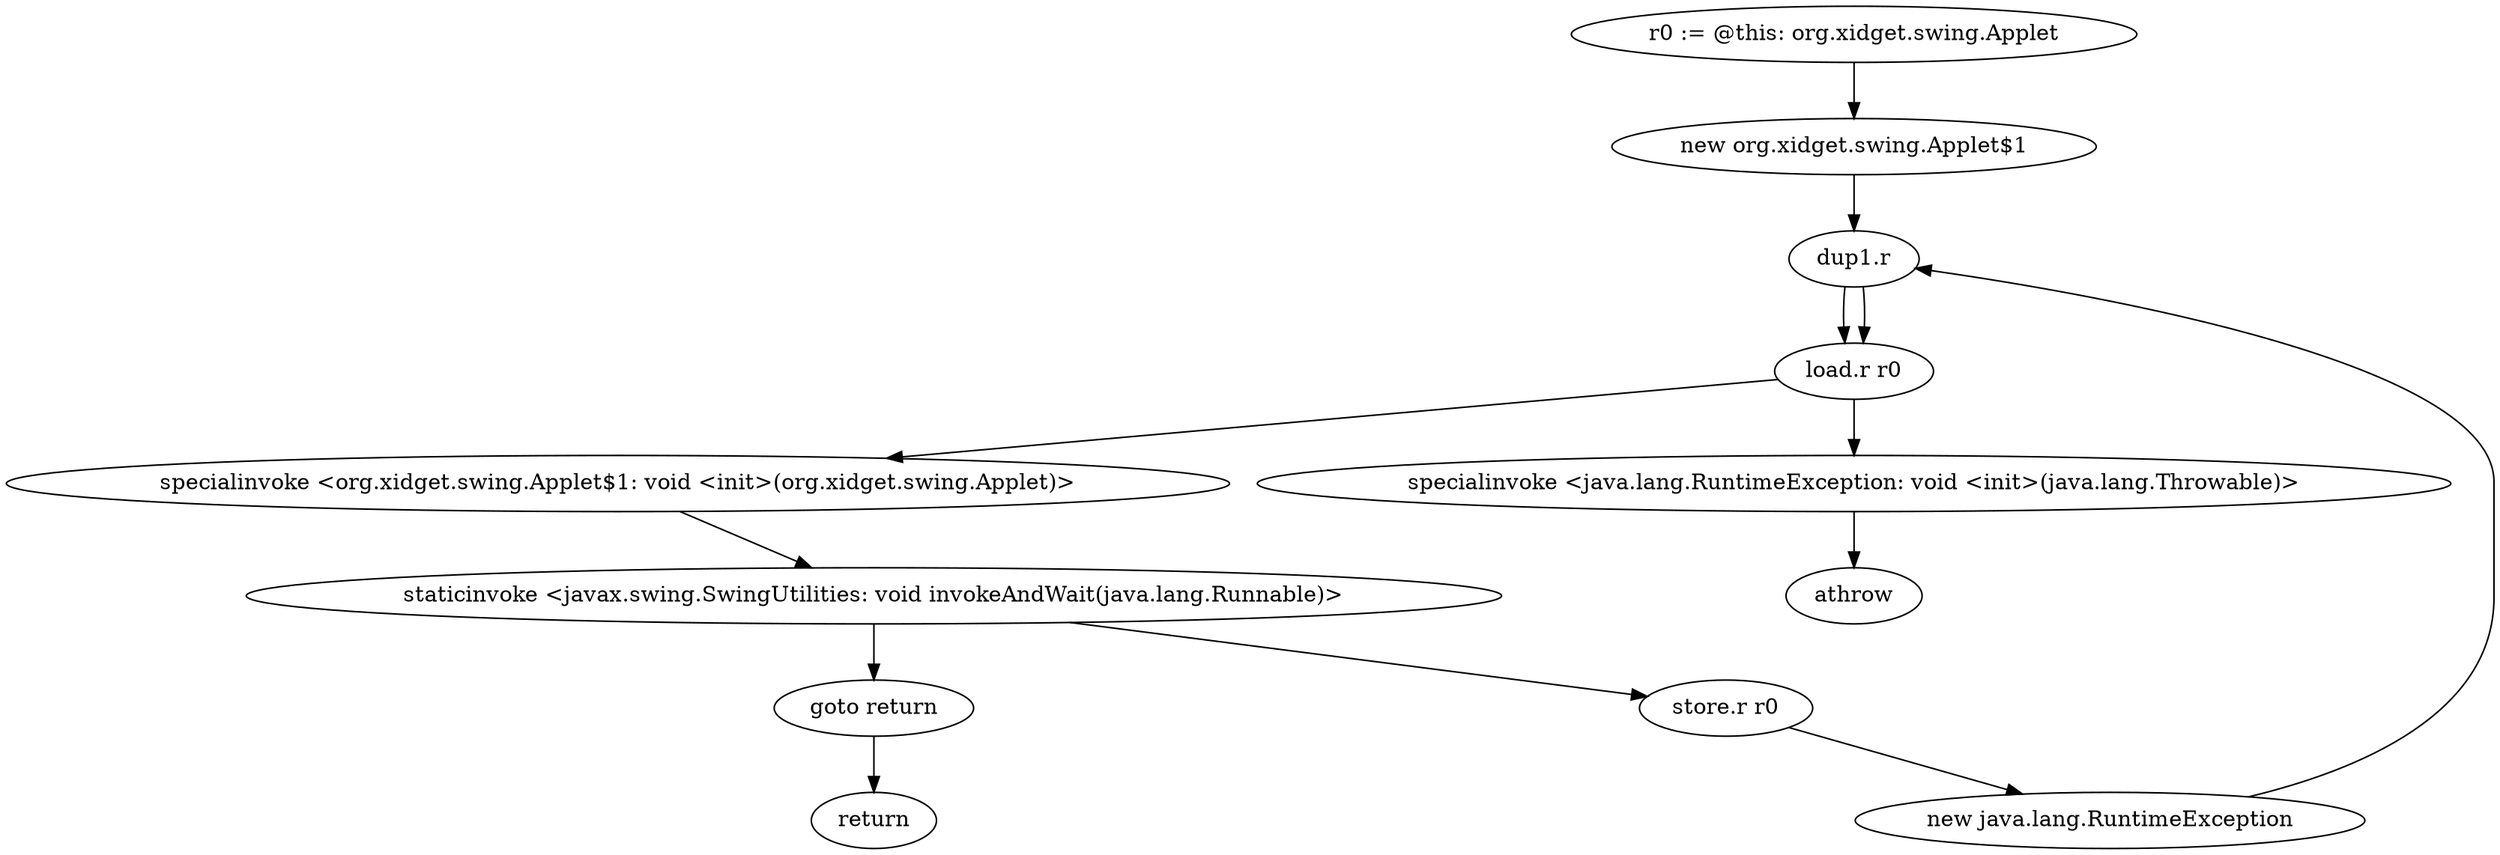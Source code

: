 digraph "" {
    "r0 := @this: org.xidget.swing.Applet"
    "new org.xidget.swing.Applet$1"
    "r0 := @this: org.xidget.swing.Applet"->"new org.xidget.swing.Applet$1";
    "dup1.r"
    "new org.xidget.swing.Applet$1"->"dup1.r";
    "load.r r0"
    "dup1.r"->"load.r r0";
    "specialinvoke <org.xidget.swing.Applet$1: void <init>(org.xidget.swing.Applet)>"
    "load.r r0"->"specialinvoke <org.xidget.swing.Applet$1: void <init>(org.xidget.swing.Applet)>";
    "staticinvoke <javax.swing.SwingUtilities: void invokeAndWait(java.lang.Runnable)>"
    "specialinvoke <org.xidget.swing.Applet$1: void <init>(org.xidget.swing.Applet)>"->"staticinvoke <javax.swing.SwingUtilities: void invokeAndWait(java.lang.Runnable)>";
    "goto return"
    "staticinvoke <javax.swing.SwingUtilities: void invokeAndWait(java.lang.Runnable)>"->"goto return";
    "return"
    "goto return"->"return";
    "store.r r0"
    "staticinvoke <javax.swing.SwingUtilities: void invokeAndWait(java.lang.Runnable)>"->"store.r r0";
    "new java.lang.RuntimeException"
    "store.r r0"->"new java.lang.RuntimeException";
    "new java.lang.RuntimeException"->"dup1.r";
    "dup1.r"->"load.r r0";
    "specialinvoke <java.lang.RuntimeException: void <init>(java.lang.Throwable)>"
    "load.r r0"->"specialinvoke <java.lang.RuntimeException: void <init>(java.lang.Throwable)>";
    "athrow"
    "specialinvoke <java.lang.RuntimeException: void <init>(java.lang.Throwable)>"->"athrow";
}
